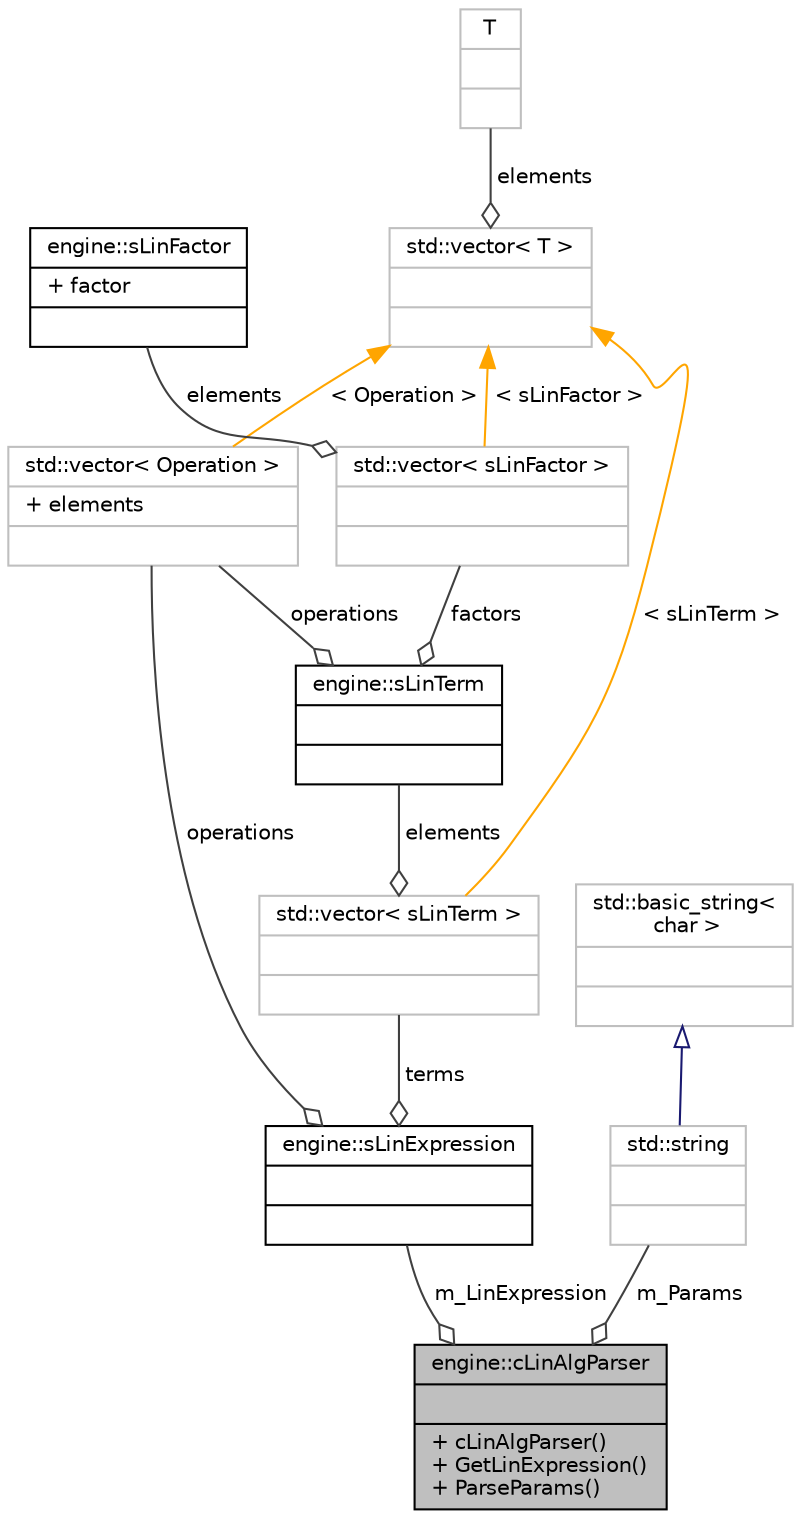 digraph G
{
  edge [fontname="Helvetica",fontsize="10",labelfontname="Helvetica",labelfontsize="10"];
  node [fontname="Helvetica",fontsize="10",shape=record];
  Node1 [label="{engine::cLinAlgParser\n||+ cLinAlgParser()\l+ GetLinExpression()\l+ ParseParams()\l}",height=0.2,width=0.4,color="black", fillcolor="grey75", style="filled" fontcolor="black"];
  Node2 -> Node1 [color="grey25",fontsize="10",style="solid",label=" m_LinExpression" ,arrowhead="odiamond",fontname="Helvetica"];
  Node2 [label="{engine::sLinExpression\n||}",height=0.2,width=0.4,color="black", fillcolor="white", style="filled",URL="$structengine_1_1sLinExpression.html"];
  Node3 -> Node2 [color="grey25",fontsize="10",style="solid",label=" operations" ,arrowhead="odiamond",fontname="Helvetica"];
  Node3 [label="{std::vector\< Operation \>\n|+ elements\l|}",height=0.2,width=0.4,color="grey75", fillcolor="white", style="filled"];
  Node4 -> Node3 [dir="back",color="orange",fontsize="10",style="solid",label=" \< Operation \>" ,fontname="Helvetica"];
  Node4 [label="{std::vector\< T \>\n||}",height=0.2,width=0.4,color="grey75", fillcolor="white", style="filled",tooltip="STL class."];
  Node5 -> Node4 [color="grey25",fontsize="10",style="solid",label=" elements" ,arrowhead="odiamond",fontname="Helvetica"];
  Node5 [label="{T\n||}",height=0.2,width=0.4,color="grey75", fillcolor="white", style="filled"];
  Node6 -> Node2 [color="grey25",fontsize="10",style="solid",label=" terms" ,arrowhead="odiamond",fontname="Helvetica"];
  Node6 [label="{std::vector\< sLinTerm \>\n||}",height=0.2,width=0.4,color="grey75", fillcolor="white", style="filled"];
  Node7 -> Node6 [color="grey25",fontsize="10",style="solid",label=" elements" ,arrowhead="odiamond",fontname="Helvetica"];
  Node7 [label="{engine::sLinTerm\n||}",height=0.2,width=0.4,color="black", fillcolor="white", style="filled",URL="$structengine_1_1sLinTerm.html"];
  Node8 -> Node7 [color="grey25",fontsize="10",style="solid",label=" factors" ,arrowhead="odiamond",fontname="Helvetica"];
  Node8 [label="{std::vector\< sLinFactor \>\n||}",height=0.2,width=0.4,color="grey75", fillcolor="white", style="filled"];
  Node9 -> Node8 [color="grey25",fontsize="10",style="solid",label=" elements" ,arrowhead="odiamond",fontname="Helvetica"];
  Node9 [label="{engine::sLinFactor\n|+ factor\l|}",height=0.2,width=0.4,color="black", fillcolor="white", style="filled",URL="$structengine_1_1sLinFactor.html"];
  Node4 -> Node8 [dir="back",color="orange",fontsize="10",style="solid",label=" \< sLinFactor \>" ,fontname="Helvetica"];
  Node3 -> Node7 [color="grey25",fontsize="10",style="solid",label=" operations" ,arrowhead="odiamond",fontname="Helvetica"];
  Node4 -> Node6 [dir="back",color="orange",fontsize="10",style="solid",label=" \< sLinTerm \>" ,fontname="Helvetica"];
  Node10 -> Node1 [color="grey25",fontsize="10",style="solid",label=" m_Params" ,arrowhead="odiamond",fontname="Helvetica"];
  Node10 [label="{std::string\n||}",height=0.2,width=0.4,color="grey75", fillcolor="white", style="filled",tooltip="STL class."];
  Node11 -> Node10 [dir="back",color="midnightblue",fontsize="10",style="solid",arrowtail="onormal",fontname="Helvetica"];
  Node11 [label="{std::basic_string\<\l char \>\n||}",height=0.2,width=0.4,color="grey75", fillcolor="white", style="filled",tooltip="STL class."];
}
